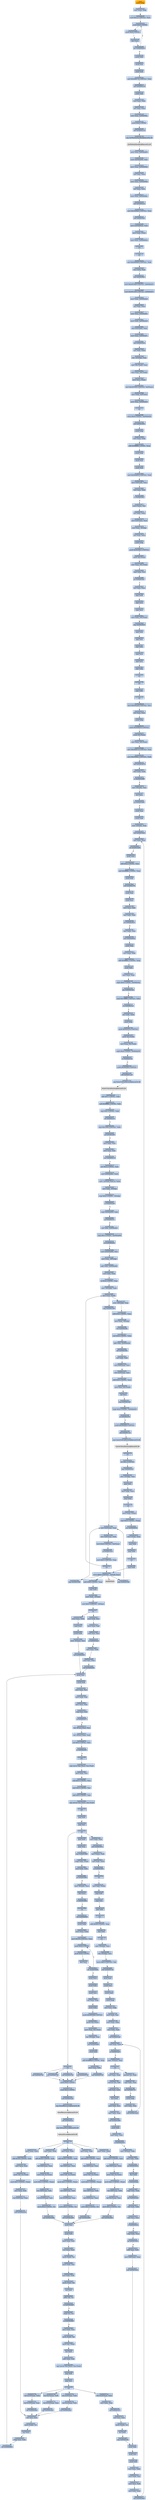 digraph G {
node[shape=rectangle,style=filled,fillcolor=lightsteelblue,color=lightsteelblue]
bgcolor="transparent"
a0x004081fcpushl_ebp[label="start\npushl %ebp",color="lightgrey",fillcolor="orange"];
a0x004081fdmovl_esp_ebp[label="0x004081fd\nmovl %esp, %ebp"];
a0x004081ffmovl_0x12UINT32_ecx[label="0x004081ff\nmovl $0x12<UINT32>, %ecx"];
a0x00408204pushl_0x0UINT8[label="0x00408204\npushl $0x0<UINT8>"];
a0x00408206pushl_0x0UINT8[label="0x00408206\npushl $0x0<UINT8>"];
a0x00408208decl_ecx[label="0x00408208\ndecl %ecx"];
a0x00408209jne_0x00408204[label="0x00408209\njne 0x00408204"];
a0x0040820bpushl_ebx[label="0x0040820b\npushl %ebx"];
a0x0040820cpushl_esi[label="0x0040820c\npushl %esi"];
a0x0040820dpushl_edi[label="0x0040820d\npushl %edi"];
a0x0040820emovl_0x408174UINT32_eax[label="0x0040820e\nmovl $0x408174<UINT32>, %eax"];
a0x00408213call_0x004041e8[label="0x00408213\ncall 0x004041e8"];
a0x004041e8pushl_ebx[label="0x004041e8\npushl %ebx"];
a0x004041e9movl_eax_ebx[label="0x004041e9\nmovl %eax, %ebx"];
a0x004041ebxorl_eax_eax[label="0x004041eb\nxorl %eax, %eax"];
a0x004041edmovl_eax_0x004090ac[label="0x004041ed\nmovl %eax, 0x004090ac"];
a0x004041f2pushl_0x0UINT8[label="0x004041f2\npushl $0x0<UINT8>"];
a0x004041f4call_0x00404124[label="0x004041f4\ncall 0x00404124"];
a0x00404124jmp_GetModuleHandleA_kernel32_dll[label="0x00404124\njmp GetModuleHandleA@kernel32.dll"];
GetModuleHandleA_kernel32_dll[label="GetModuleHandleA@kernel32.dll",color="lightgrey",fillcolor="lightgrey"];
a0x004041f9movl_eax_0x0040a650[label="0x004041f9\nmovl %eax, 0x0040a650"];
a0x004041femovl_0x0040a650_eax[label="0x004041fe\nmovl 0x0040a650, %eax"];
a0x00404203movl_eax_0x004090b4[label="0x00404203\nmovl %eax, 0x004090b4"];
a0x00404208xorl_eax_eax[label="0x00404208\nxorl %eax, %eax"];
a0x0040420amovl_eax_0x004090b8[label="0x0040420a\nmovl %eax, 0x004090b8"];
a0x0040420fxorl_eax_eax[label="0x0040420f\nxorl %eax, %eax"];
a0x00404211movl_eax_0x004090bc[label="0x00404211\nmovl %eax, 0x004090bc"];
a0x00404216call_0x004041dc[label="0x00404216\ncall 0x004041dc"];
a0x004041dcmovl_0x4090b0UINT32_eax[label="0x004041dc\nmovl $0x4090b0<UINT32>, %eax"];
a0x004041e1call_0x00403ef4[label="0x004041e1\ncall 0x00403ef4"];
a0x00403ef4movl_0x00409024_edx[label="0x00403ef4\nmovl 0x00409024, %edx"];
a0x00403efamovl_edx_eax_[label="0x00403efa\nmovl %edx, (%eax)"];
a0x00403efcmovl_eax_0x00409024[label="0x00403efc\nmovl %eax, 0x00409024"];
a0x00403f01ret[label="0x00403f01\nret"];
a0x004041e6ret[label="0x004041e6\nret"];
a0x0040421bmovl_0x4090b0UINT32_edx[label="0x0040421b\nmovl $0x4090b0<UINT32>, %edx"];
a0x00404220movl_ebx_eax[label="0x00404220\nmovl %ebx, %eax"];
a0x00404222call_0x004036cc[label="0x00404222\ncall 0x004036cc"];
a0x004036ccmovl_0x401028UINT32_0x0040a010[label="0x004036cc\nmovl $0x401028<UINT32>, 0x0040a010"];
a0x004036d6movl_0x401038UINT32_0x0040a014[label="0x004036d6\nmovl $0x401038<UINT32>, 0x0040a014"];
a0x004036e0movl_eax_0x0040a628[label="0x004036e0\nmovl %eax, 0x0040a628"];
a0x004036e5xorl_eax_eax[label="0x004036e5\nxorl %eax, %eax"];
a0x004036e7movl_eax_0x0040a62c[label="0x004036e7\nmovl %eax, 0x0040a62c"];
a0x004036ecmovl_edx_0x0040a630[label="0x004036ec\nmovl %edx, 0x0040a630"];
a0x004036f2movl_0x4edx__eax[label="0x004036f2\nmovl 0x4(%edx), %eax"];
a0x004036f5movl_eax_0x0040a01c[label="0x004036f5\nmovl %eax, 0x0040a01c"];
a0x004036facall_0x004035a4[label="0x004036fa\ncall 0x004035a4"];
a0x004035a4xorl_edx_edx[label="0x004035a4\nxorl %edx, %edx"];
a0x004035a6leal__12ebp__eax[label="0x004035a6\nleal -12(%ebp), %eax"];
a0x004035a9movl_fs_edx__ecx[label="0x004035a9\nmovl %fs:(%edx), %ecx"];
a0x004035acmovl_eax_fs_edx_[label="0x004035ac\nmovl %eax, %fs:(%edx)"];
a0x004035afmovl_ecx_eax_[label="0x004035af\nmovl %ecx, (%eax)"];
a0x004035b1movl_0x403504UINT32_0x4eax_[label="0x004035b1\nmovl $0x403504<UINT32>, 0x4(%eax)"];
a0x004035b8movl_ebp_0x8eax_[label="0x004035b8\nmovl %ebp, 0x8(%eax)"];
a0x004035bbmovl_eax_0x0040a624[label="0x004035bb\nmovl %eax, 0x0040a624"];
a0x004035c0ret[label="0x004035c0\nret"];
a0x004036ffmovb_0x0UINT8_0x0040a024[label="0x004036ff\nmovb $0x0<UINT8>, 0x0040a024"];
a0x00403706call_0x0040365c[label="0x00403706\ncall 0x0040365c"];
a0x0040365cpushl_ebp[label="0x0040365c\npushl %ebp"];
a0x0040365dmovl_esp_ebp[label="0x0040365d\nmovl %esp, %ebp"];
a0x0040365faddl_0xfffffff8UINT8_esp[label="0x0040365f\naddl $0xfffffff8<UINT8>, %esp"];
a0x00403662pushl_ebx[label="0x00403662\npushl %ebx"];
a0x00403663pushl_esi[label="0x00403663\npushl %esi"];
a0x00403664pushl_edi[label="0x00403664\npushl %edi"];
a0x00403665movl_0x40a620UINT32_edi[label="0x00403665\nmovl $0x40a620<UINT32>, %edi"];
a0x0040366amovl_0x8edi__eax[label="0x0040366a\nmovl 0x8(%edi), %eax"];
a0x0040366dtestl_eax_eax[label="0x0040366d\ntestl %eax, %eax"];
a0x0040366fje_0x004036c5[label="0x0040366f\nje 0x004036c5"];
a0x00403671movl_eax__esi[label="0x00403671\nmovl (%eax), %esi"];
a0x00403673xorl_ebx_ebx[label="0x00403673\nxorl %ebx, %ebx"];
a0x00403675movl_0x4eax__eax[label="0x00403675\nmovl 0x4(%eax), %eax"];
a0x00403678movl_eax__4ebp_[label="0x00403678\nmovl %eax, -4(%ebp)"];
a0x0040367bxorl_eax_eax[label="0x0040367b\nxorl %eax, %eax"];
a0x0040367dpushl_ebp[label="0x0040367d\npushl %ebp"];
a0x0040367epushl_0x4036b1UINT32[label="0x0040367e\npushl $0x4036b1<UINT32>"];
a0x00403683pushl_fs_eax_[label="0x00403683\npushl %fs:(%eax)"];
a0x00403686movl_esp_fs_eax_[label="0x00403686\nmovl %esp, %fs:(%eax)"];
a0x00403689cmpl_ebx_esi[label="0x00403689\ncmpl %ebx, %esi"];
a0x0040368bjle_0x004036a7[label="0x0040368b\njle 0x004036a7"];
a0x004036a7xorl_eax_eax[label="0x004036a7\nxorl %eax, %eax"];
a0x004036a9popl_edx[label="0x004036a9\npopl %edx"];
a0x004036aapopl_ecx[label="0x004036aa\npopl %ecx"];
a0x004036abpopl_ecx[label="0x004036ab\npopl %ecx"];
a0x004036acmovl_edx_fs_eax_[label="0x004036ac\nmovl %edx, %fs:(%eax)"];
a0x004036afjmp_0x004036c5[label="0x004036af\njmp 0x004036c5"];
a0x004036c5popl_edi[label="0x004036c5\npopl %edi"];
a0x004036c6popl_esi[label="0x004036c6\npopl %esi"];
a0x004036c7popl_ebx[label="0x004036c7\npopl %ebx"];
a0x004036c8popl_ecx[label="0x004036c8\npopl %ecx"];
a0x004036c9popl_ecx[label="0x004036c9\npopl %ecx"];
a0x004036capopl_ebp[label="0x004036ca\npopl %ebp"];
a0x004036cbret[label="0x004036cb\nret"];
a0x0040370bret[label="0x0040370b\nret"];
a0x00404227popl_ebx[label="0x00404227\npopl %ebx"];
a0x00404228ret[label="0x00404228\nret"];
a0x00408218movl_0x40aaa8UINT32_esi[label="0x00408218\nmovl $0x40aaa8<UINT32>, %esi"];
a0x0040821dxorl_eax_eax[label="0x0040821d\nxorl %eax, %eax"];
a0x0040821fpushl_ebp[label="0x0040821f\npushl %ebp"];
a0x00408220pushl_0x408835UINT32[label="0x00408220\npushl $0x408835<UINT32>"];
a0x00408225pushl_fs_eax_[label="0x00408225\npushl %fs:(%eax)"];
a0x00408228movl_esp_fs_eax_[label="0x00408228\nmovl %esp, %fs:(%eax)"];
a0x0040822bmovl_0x40b814UINT32_eax[label="0x0040822b\nmovl $0x40b814<UINT32>, %eax"];
a0x00408230movl_0x40884cUINT32_edx[label="0x00408230\nmovl $0x40884c<UINT32>, %edx"];
a0x00408235call_0x00403970[label="0x00408235\ncall 0x00403970"];
a0x00403970testl_edx_edx[label="0x00403970\ntestl %edx, %edx"];
a0x00403972je_0x00403998[label="0x00403972\nje 0x00403998"];
a0x00403974movl__8edx__ecx[label="0x00403974\nmovl -8(%edx), %ecx"];
a0x00403977incl_ecx[label="0x00403977\nincl %ecx"];
a0x00403978jg_0x00403994[label="0x00403978\njg 0x00403994"];
a0x0040397apushl_eax[label="0x0040397a\npushl %eax"];
a0x0040397bpushl_edx[label="0x0040397b\npushl %edx"];
a0x0040397cmovl__4edx__eax[label="0x0040397c\nmovl -4(%edx), %eax"];
a0x0040397fcall_0x004039e0[label="0x0040397f\ncall 0x004039e0"];
a0x004039e0testl_eax_eax[label="0x004039e0\ntestl %eax, %eax"];
a0x004039e2jle_0x00403a08[label="0x004039e2\njle 0x00403a08"];
a0x004039e4pushl_eax[label="0x004039e4\npushl %eax"];
a0x004039e5addl_0xaUINT8_eax[label="0x004039e5\naddl $0xa<UINT8>, %eax"];
a0x004039e8andl_0xfffffffeUINT8_eax[label="0x004039e8\nandl $0xfffffffe<UINT8>, %eax"];
a0x004039ebpushl_eax[label="0x004039eb\npushl %eax"];
a0x004039eccall_0x004027f4[label="0x004039ec\ncall 0x004027f4"];
a0x004027f4pushl_ebx[label="0x004027f4\npushl %ebx"];
a0x004027f5pushl_ecx[label="0x004027f5\npushl %ecx"];
a0x004027f6movl_eax_ebx[label="0x004027f6\nmovl %eax, %ebx"];
a0x004027f8testl_ebx_ebx[label="0x004027f8\ntestl %ebx, %ebx"];
a0x004027fajle_0x00402816[label="0x004027fa\njle 0x00402816"];
a0x004027fcmovl_ebx_eax[label="0x004027fc\nmovl %ebx, %eax"];
a0x004027fecall_0x0040902c[label="0x004027fe\ncall 0x0040902c"];
a0x004021a0pushl_ebp[label="0x004021a0\npushl %ebp"];
a0x004021a1movl_esp_ebp[label="0x004021a1\nmovl %esp, %ebp"];
a0x004021a3addl_0xffffffecUINT8_esp[label="0x004021a3\naddl $0xffffffec<UINT8>, %esp"];
a0x004021a6pushl_ebx[label="0x004021a6\npushl %ebx"];
a0x004021a7movl_eax_ebx[label="0x004021a7\nmovl %eax, %ebx"];
a0x004021a9cmpb_0x0UINT8_0x0040a5ac[label="0x004021a9\ncmpb $0x0<UINT8>, 0x0040a5ac"];
a0x004021b0jne_0x004021bb[label="0x004021b0\njne 0x004021bb"];
a0x004021bbcmpl_0x7ffffff8UINT32_ebx[label="0x004021bb\ncmpl $0x7ffffff8<UINT32>, %ebx"];
a0x004021c1jle_0x004021cd[label="0x004021c1\njle 0x004021cd"];
a0x004021cdxorl_edx_edx[label="0x004021cd\nxorl %edx, %edx"];
a0x004021cfpushl_ebp[label="0x004021cf\npushl %ebp"];
a0x004021d0pushl_0x40233cUINT32[label="0x004021d0\npushl $0x40233c<UINT32>"];
a0x004021d5pushl_fs_edx_[label="0x004021d5\npushl %fs:(%edx)"];
a0x004021d8movl_esp_fs_edx_[label="0x004021d8\nmovl %esp, %fs:(%edx)"];
a0x004021dbcmpb_0x0UINT8_0x0040a035[label="0x004021db\ncmpb $0x0<UINT8>, 0x0040a035"];
a0x004021e2je_0x004021ee[label="0x004021e2\nje 0x004021ee"];
a0x004021e4pushl_0x40a5b4UINT32[label="0x004021e4\npushl $0x40a5b4<UINT32>"];
a0x004021e9call_0x00401124[label="0x004021e9\ncall 0x00401124"];
a0x00401124jmp_EnterCriticalSection_kernel32_dll[label="0x00401124\njmp EnterCriticalSection@kernel32.dll"];
EnterCriticalSection_kernel32_dll[label="EnterCriticalSection@kernel32.dll",color="lightgrey",fillcolor="lightgrey"];
a0x004021eeaddl_0x7UINT8_ebx[label="0x004021ee\naddl $0x7<UINT8>, %ebx"];
a0x004021f1andl_0xfffffffcUINT8_ebx[label="0x004021f1\nandl $0xfffffffc<UINT8>, %ebx"];
a0x004021f4cmpl_0xcUINT8_ebx[label="0x004021f4\ncmpl $0xc<UINT8>, %ebx"];
a0x004021f7jnl_0x004021fe[label="0x004021f7\njnl 0x004021fe"];
a0x004021fecmpl_0x1000UINT32_ebx[label="0x004021fe\ncmpl $0x1000<UINT32>, %ebx"];
a0x00402204jg_0x004022b6[label="0x00402204\njg 0x004022b6"];
a0x0040220amovl_ebx_eax[label="0x0040220a\nmovl %ebx, %eax"];
a0x0040220ctestl_eax_eax[label="0x0040220c\ntestl %eax, %eax"];
a0x0040220ejns_0x00402213[label="0x0040220e\njns 0x00402213"];
a0x00402213sarl_0x2UINT8_eax[label="0x00402213\nsarl $0x2<UINT8>, %eax"];
a0x00402216movl_0x0040a60c_edx[label="0x00402216\nmovl 0x0040a60c, %edx"];
a0x0040221cmovl__12edxeax4__edx[label="0x0040221c\nmovl -12(%edx,%eax,4), %edx"];
a0x00402220movl_edx__8ebp_[label="0x00402220\nmovl %edx, -8(%ebp)"];
a0x00402223cmpl_0x0UINT8__8ebp_[label="0x00402223\ncmpl $0x0<UINT8>, -8(%ebp)"];
a0x00402227je_0x004022b6[label="0x00402227\nje 0x004022b6"];
a0x004022b6cmpl_0x0040a604_ebx[label="0x004022b6\ncmpl 0x0040a604, %ebx"];
a0x004022bcjg_0x00402311[label="0x004022bc\njg 0x00402311"];
a0x004022besubl_ebx_0x0040a604[label="0x004022be\nsubl %ebx, 0x0040a604"];
a0x004022c4cmpl_0xcUINT8_0x0040a604[label="0x004022c4\ncmpl $0xc<UINT8>, 0x0040a604"];
a0x004022cbjnl_0x004022da[label="0x004022cb\njnl 0x004022da"];
a0x004022damovl_0x0040a608_eax[label="0x004022da\nmovl 0x0040a608, %eax"];
a0x004022dfmovl_eax__20ebp_[label="0x004022df\nmovl %eax, -20(%ebp)"];
a0x004022e2addl_ebx_0x0040a608[label="0x004022e2\naddl %ebx, 0x0040a608"];
a0x004022e8movl_ebx_eax[label="0x004022e8\nmovl %ebx, %eax"];
a0x004022eaorl_0x2UINT8_eax[label="0x004022ea\norl $0x2<UINT8>, %eax"];
a0x004022edmovl__20ebp__edx[label="0x004022ed\nmovl -20(%ebp), %edx"];
a0x004022f0movl_eax_edx_[label="0x004022f0\nmovl %eax, (%edx)"];
a0x0040233cjmp_0x00403390[label="0x0040233c\njmp 0x00403390"];
a0x00403390movl_0x4esp__eax[label="0x00403390\nmovl 0x4(%esp), %eax"];
a0x00403394movl_0x8esp__edx[label="0x00403394\nmovl 0x8(%esp), %edx"];
a0x00403398testl_0x6UINT32_0x4eax_[label="0x00403398\ntestl $0x6<UINT32>, 0x4(%eax)"];
a0x0040339fje_0x004033c0[label="0x0040339f\nje 0x004033c0"];
a0x004033c0movl_0x1UINT32_eax[label="0x004033c0\nmovl $0x1<UINT32>, %eax"];
a0x004033c5ret[label="0x004033c5\nret"];
a0x004022f2movl__20ebp__eax[label="0x004022f2\nmovl -20(%ebp), %eax"];
a0x004022f5addl_0x4UINT8_eax[label="0x004022f5\naddl $0x4<UINT8>, %eax"];
a0x004022f8movl_eax__4ebp_[label="0x004022f8\nmovl %eax, -4(%ebp)"];
a0x004022fbincl_0x0040a59c[label="0x004022fb\nincl 0x0040a59c"];
a0x00402301subl_0x4UINT8_ebx[label="0x00402301\nsubl $0x4<UINT8>, %ebx"];
a0x00402304addl_ebx_0x0040a5a0[label="0x00402304\naddl %ebx, 0x0040a5a0"];
a0x0040230acall_0x0040344c[label="0x0040230a\ncall 0x0040344c"];
a0x0040344cxorl_edx_edx[label="0x0040344c\nxorl %edx, %edx"];
a0x0040344emovl_0x8esp__ecx[label="0x0040344e\nmovl 0x8(%esp), %ecx"];
a0x00403452movl_0x4esp__eax[label="0x00403452\nmovl 0x4(%esp), %eax"];
a0x00403456addl_0x5UINT8_ecx[label="0x00403456\naddl $0x5<UINT8>, %ecx"];
a0x00403459movl_eax_fs_edx_[label="0x00403459\nmovl %eax, %fs:(%edx)"];
a0x0040345ccall_ecx[label="0x0040345c\ncall %ecx"];
a0x00402341jmp_0x00402328[label="0x00402341\njmp 0x00402328"];
a0x00402328cmpb_0x0UINT8_0x0040a035[label="0x00402328\ncmpb $0x0<UINT8>, 0x0040a035"];
a0x0040232fje_0x0040233b[label="0x0040232f\nje 0x0040233b"];
a0x00402331pushl_0x40a5b4UINT32[label="0x00402331\npushl $0x40a5b4<UINT32>"];
a0x00402336call_0x0040112c[label="0x00402336\ncall 0x0040112c"];
a0x0040112cjmp_LeaveCriticalSection_kernel32_dll[label="0x0040112c\njmp LeaveCriticalSection@kernel32.dll"];
LeaveCriticalSection_kernel32_dll[label="LeaveCriticalSection@kernel32.dll",color="lightgrey",fillcolor="lightgrey"];
a0x0040233bret[label="0x0040233b\nret"];
a0x0040345eret_0xcUINT16[label="0x0040345e\nret $0xc<UINT16>"];
a0x0040230fjmp_0x00402343[label="0x0040230f\njmp 0x00402343"];
a0x00402343movl__4ebp__eax[label="0x00402343\nmovl -4(%ebp), %eax"];
a0x00402346popl_ebx[label="0x00402346\npopl %ebx"];
a0x00402347movl_ebp_esp[label="0x00402347\nmovl %ebp, %esp"];
a0x00402349popl_ebp[label="0x00402349\npopl %ebp"];
a0x0040234aret[label="0x0040234a\nret"];
a0x00402804movl_eax_esp_[label="0x00402804\nmovl %eax, (%esp)"];
a0x00402807cmpl_0x0UINT8_esp_[label="0x00402807\ncmpl $0x0<UINT8>, (%esp)"];
a0x0040280bjne_0x0040281b[label="0x0040280b\njne 0x0040281b"];
a0x0040281bmovl_esp__eax[label="0x0040281b\nmovl (%esp), %eax"];
a0x0040281epopl_edx[label="0x0040281e\npopl %edx"];
a0x0040281fpopl_ebx[label="0x0040281f\npopl %ebx"];
a0x00402820ret[label="0x00402820\nret"];
a0x004039f1popl_edx[label="0x004039f1\npopl %edx"];
a0x004039f2movw_0x0UINT16__2edxeax_[label="0x004039f2\nmovw $0x0<UINT16>, -2(%edx,%eax)"];
a0x00408835jmp_0x00403390[label="0x00408835\njmp 0x00403390"];
a0x004039f9addl_0x8UINT8_eax[label="0x004039f9\naddl $0x8<UINT8>, %eax"];
a0x004039fcpopl_edx[label="0x004039fc\npopl %edx"];
a0x004039fdmovl_edx__4eax_[label="0x004039fd\nmovl %edx, -4(%eax)"];
a0x00403a00movl_0x1UINT32__8eax_[label="0x00403a00\nmovl $0x1<UINT32>, -8(%eax)"];
a0x00403a07ret[label="0x00403a07\nret"];
a0x00403984movl_eax_edx[label="0x00403984\nmovl %eax, %edx"];
a0x00403986popl_eax[label="0x00403986\npopl %eax"];
a0x00403987pushl_edx[label="0x00403987\npushl %edx"];
a0x00403988movl__4eax__ecx[label="0x00403988\nmovl -4(%eax), %ecx"];
a0x0040398bcall_0x00402954[label="0x0040398b\ncall 0x00402954"];
a0x00402954pushl_esi[label="0x00402954\npushl %esi"];
a0x00402955pushl_edi[label="0x00402955\npushl %edi"];
a0x00402956movl_eax_esi[label="0x00402956\nmovl %eax, %esi"];
a0x00402958movl_edx_edi[label="0x00402958\nmovl %edx, %edi"];
a0x0040295amovl_ecx_eax[label="0x0040295a\nmovl %ecx, %eax"];
a0x0040295ccmpl_esi_edi[label="0x0040295c\ncmpl %esi, %edi"];
a0x0040295eja_0x00402973[label="0x0040295e\nja 0x00402973"];
a0x00402973leal__4ecxesi__esi[label="0x00402973\nleal -4(%ecx,%esi), %esi"];
a0x00402977leal__4ecxedi__edi[label="0x00402977\nleal -4(%ecx,%edi), %edi"];
a0x0040297bsarl_0x2UINT8_ecx[label="0x0040297b\nsarl $0x2<UINT8>, %ecx"];
a0x0040297ejs_0x00402991[label="0x0040297e\njs 0x00402991"];
a0x00402980std_[label="0x00402980\nstd "];
a0x00402981repz_movsl_ds_esi__es_edi_[label="0x00402981\nrepz movsl %ds:(%esi), %es:(%edi)"];
a0x00402983movl_eax_ecx[label="0x00402983\nmovl %eax, %ecx"];
a0x00402985andl_0x3UINT8_ecx[label="0x00402985\nandl $0x3<UINT8>, %ecx"];
a0x00402988addl_0x3UINT8_esi[label="0x00402988\naddl $0x3<UINT8>, %esi"];
a0x0040298baddl_0x3UINT8_edi[label="0x0040298b\naddl $0x3<UINT8>, %edi"];
a0x0040298erepz_movsb_ds_esi__es_edi_[label="0x0040298e\nrepz movsb %ds:(%esi), %es:(%edi)"];
a0x00402990cld_[label="0x00402990\ncld "];
a0x00402991popl_edi[label="0x00402991\npopl %edi"];
a0x00402992popl_esi[label="0x00402992\npopl %esi"];
a0x00402993ret[label="0x00402993\nret"];
a0x00403990popl_edx[label="0x00403990\npopl %edx"];
a0x00403991popl_eax[label="0x00403991\npopl %eax"];
a0x00403992jmp_0x00403998[label="0x00403992\njmp 0x00403998"];
a0x00403998xchgl_edx_eax_[label="0x00403998\nxchgl %edx, (%eax)"];
a0x0040399atestl_edx_edx[label="0x0040399a\ntestl %edx, %edx"];
a0x0040399cje_0x004039b2[label="0x0040399c\nje 0x004039b2"];
a0x0040399emovl__8edx__ecx[label="0x0040399e\nmovl -8(%edx), %ecx"];
a0x004039a1decl_ecx[label="0x004039a1\ndecl %ecx"];
a0x004039a2jl_0x004039b2[label="0x004039a2\njl 0x004039b2"];
a0x004039b2ret[label="0x004039b2\nret"];
a0x0040823acall_0x004049d4[label="0x0040823a\ncall 0x004049d4"];
a0x004049d4pushl_ebp[label="0x004049d4\npushl %ebp"];
a0x004049d5movl_esp_ebp[label="0x004049d5\nmovl %esp, %ebp"];
a0x004049d7movl_0x35UINT32_ecx[label="0x004049d7\nmovl $0x35<UINT32>, %ecx"];
a0x004049dcpushl_0x0UINT8[label="0x004049dc\npushl $0x0<UINT8>"];
a0x004049depushl_0x0UINT8[label="0x004049de\npushl $0x0<UINT8>"];
a0x004049e0decl_ecx[label="0x004049e0\ndecl %ecx"];
a0x004049e1jne_0x004049dc[label="0x004049e1\njne 0x004049dc"];
a0x004049e3pushl_ecx[label="0x004049e3\npushl %ecx"];
a0x004049e4pushl_ebx[label="0x004049e4\npushl %ebx"];
a0x004049e5pushl_esi[label="0x004049e5\npushl %esi"];
a0x004049e6xorl_eax_eax[label="0x004049e6\nxorl %eax, %eax"];
a0x004049e8pushl_ebp[label="0x004049e8\npushl %ebp"];
a0x004049e9pushl_0x405398UINT32[label="0x004049e9\npushl $0x405398<UINT32>"];
a0x004049eepushl_fs_eax_[label="0x004049ee\npushl %fs:(%eax)"];
a0x004049f1movl_esp_fs_eax_[label="0x004049f1\nmovl %esp, %fs:(%eax)"];
a0x004049f4leal__8ebp__eax[label="0x004049f4\nleal -8(%ebp), %eax"];
a0x004049f7call_0x004046f8[label="0x004049f7\ncall 0x004046f8"];
a0x004046f8pushl_ebx[label="0x004046f8\npushl %ebx"];
a0x004046f9addl_0xffffffe0UINT8_esp[label="0x004046f9\naddl $0xffffffe0<UINT8>, %esp"];
a0x004046fcmovl_eax_ebx[label="0x004046fc\nmovl %eax, %ebx"];
a0x004046fecall_0x00405720[label="0x004046fe\ncall 0x00405720"];
a0x00405720pushl_0x0UINT8[label="0x00405720\npushl $0x0<UINT8>"];
a0x00405722pushl_0x0UINT8[label="0x00405722\npushl $0x0<UINT8>"];
a0x00405724call_0x00404304[label="0x00405724\ncall 0x00404304"];
a0x00404304jmp_SizeofResource_kernel32_dll[label="0x00404304\njmp SizeofResource@kernel32.dll"];
SizeofResource_kernel32_dll[label="SizeofResource@kernel32.dll",color="lightgrey",fillcolor="lightgrey"];
a0x00405729call_0x004042cc[label="0x00405729\ncall 0x004042cc"];
a0x004042ccjmp_GetLastError_kernel32_dll[label="0x004042cc\njmp GetLastError@kernel32.dll"];
GetLastError_kernel32_dll[label="GetLastError@kernel32.dll",color="lightgrey",fillcolor="lightgrey"];
a0x0040572eret[label="0x0040572e\nret"];
a0x00404703movl_eax_edx[label="0x00404703\nmovl %eax, %edx"];
a0x00404705addl_0x5bUINT8_edx[label="0x00404705\naddl $0x5b<UINT8>, %edx"];
a0x00404708movl_esp_eax[label="0x00404708\nmovl %esp, %eax"];
a0x0040470amovb_dl_0x1eax_[label="0x0040470a\nmovb %dl, 0x1(%eax)"];
a0x0040470dmovb_0x1UINT8_eax_[label="0x0040470d\nmovb $0x1<UINT8>, (%eax)"];
a0x00404710movl_esp_edx[label="0x00404710\nmovl %esp, %edx"];
a0x00404712leal_0x4esp__eax[label="0x00404712\nleal 0x4(%esp), %eax"];
a0x00404716call_0x00402dc4[label="0x00404716\ncall 0x00402dc4"];
a0x00402dc4xorl_ecx_ecx[label="0x00402dc4\nxorl %ecx, %ecx"];
a0x00402dc6movb_edx__cl[label="0x00402dc6\nmovb (%edx), %cl"];
a0x00402dc8incl_ecx[label="0x00402dc8\nincl %ecx"];
a0x00402dc9xchgl_eax_edx[label="0x00402dc9\nxchgl %eax, %edx"];
a0x00402dcacall_0x00402954[label="0x00402dca\ncall 0x00402954"];
a0x00402dcfret[label="0x00402dcf\nret"];
a0x0040471bcall_0x00405720[label="0x0040471b\ncall 0x00405720"];
a0x00404720movl_eax_edx[label="0x00404720\nmovl %eax, %edx"];
a0x00404722addl_0x65UINT8_edx[label="0x00404722\naddl $0x65<UINT8>, %edx"];
a0x00404725leal_0x8esp__eax[label="0x00404725\nleal 0x8(%esp), %eax"];
a0x00404729movb_dl_0x1eax_[label="0x00404729\nmovb %dl, 0x1(%eax)"];
a0x0040472cmovb_0x1UINT8_eax_[label="0x0040472c\nmovb $0x1<UINT8>, (%eax)"];
a0x0040472fleal_0x8esp__edx[label="0x0040472f\nleal 0x8(%esp), %edx"];
a0x00404733leal_0x4esp__eax[label="0x00404733\nleal 0x4(%esp), %eax"];
a0x00404737movb_0x2UINT8_cl[label="0x00404737\nmovb $0x2<UINT8>, %cl"];
a0x00404739call_0x00402d94[label="0x00404739\ncall 0x00402d94"];
a0x00402d94pushl_esi[label="0x00402d94\npushl %esi"];
a0x00402d95pushl_edi[label="0x00402d95\npushl %edi"];
a0x00402d96movl_eax_edi[label="0x00402d96\nmovl %eax, %edi"];
a0x00402d98xorl_eax_eax[label="0x00402d98\nxorl %eax, %eax"];
a0x00402d9amovb_edi__al[label="0x00402d9a\nmovb (%edi), %al"];
a0x00402d9cmovl_edx_esi[label="0x00402d9c\nmovl %edx, %esi"];
a0x00402d9exorl_edx_edx[label="0x00402d9e\nxorl %edx, %edx"];
a0x00402da0movb_esi__dl[label="0x00402da0\nmovb (%esi), %dl"];
a0x00402da2incl_esi[label="0x00402da2\nincl %esi"];
a0x00402da3addb_dl_al[label="0x00402da3\naddb %dl, %al"];
a0x00402da5jb_0x00402db9[label="0x00402da5\njb 0x00402db9"];
a0x00402da7cmpb_cl_al[label="0x00402da7\ncmpb %cl, %al"];
a0x00402da9ja_0x00402db9[label="0x00402da9\nja 0x00402db9"];
a0x00402dabmovl_edx_ecx[label="0x00402dab\nmovl %edx, %ecx"];
a0x00402dadmovb_edi__dl[label="0x00402dad\nmovb (%edi), %dl"];
a0x00402dafmovb_al_edi_[label="0x00402daf\nmovb %al, (%edi)"];
a0x00402db1incl_edi[label="0x00402db1\nincl %edi"];
a0x00402db2addl_edx_edi[label="0x00402db2\naddl %edx, %edi"];
a0x00402db4repz_movsb_ds_esi__es_edi_[label="0x00402db4\nrepz movsb %ds:(%esi), %es:(%edi)"];
a0x00402db6popl_edi[label="0x00402db6\npopl %edi"];
a0x00402db7popl_esi[label="0x00402db7\npopl %esi"];
a0x00402db8ret[label="0x00402db8\nret"];
a0x0040473eleal_0x4esp__edx[label="0x0040473e\nleal 0x4(%esp), %edx"];
a0x00404742leal_0xcesp__eax[label="0x00404742\nleal 0xc(%esp), %eax"];
a0x00404746call_0x00402dc4[label="0x00404746\ncall 0x00402dc4"];
a0x0040474bcall_0x00405720[label="0x0040474b\ncall 0x00405720"];
a0x00404750movl_eax_edx[label="0x00404750\nmovl %eax, %edx"];
a0x00404752addl_0x57UINT8_edx[label="0x00404752\naddl $0x57<UINT8>, %edx"];
a0x00404755leal_0x8esp__eax[label="0x00404755\nleal 0x8(%esp), %eax"];
a0x00404759movb_dl_0x1eax_[label="0x00404759\nmovb %dl, 0x1(%eax)"];
a0x0040475cmovb_0x1UINT8_eax_[label="0x0040475c\nmovb $0x1<UINT8>, (%eax)"];
a0x0040475fleal_0x8esp__edx[label="0x0040475f\nleal 0x8(%esp), %edx"];
a0x00404763leal_0xcesp__eax[label="0x00404763\nleal 0xc(%esp), %eax"];
a0x00404767movb_0x3UINT8_cl[label="0x00404767\nmovb $0x3<UINT8>, %cl"];
a0x00404769call_0x00402d94[label="0x00404769\ncall 0x00402d94"];
a0x0040476eleal_0xcesp__edx[label="0x0040476e\nleal 0xc(%esp), %edx"];
a0x00404772leal_0x10esp__eax[label="0x00404772\nleal 0x10(%esp), %eax"];
a0x00404776call_0x00402dc4[label="0x00404776\ncall 0x00402dc4"];
a0x0040477bcall_0x00405720[label="0x0040477b\ncall 0x00405720"];
a0x00404780movl_eax_edx[label="0x00404780\nmovl %eax, %edx"];
a0x00404782addl_0x5bUINT8_edx[label="0x00404782\naddl $0x5b<UINT8>, %edx"];
a0x00404785leal_0x8esp__eax[label="0x00404785\nleal 0x8(%esp), %eax"];
a0x00404789movb_dl_0x1eax_[label="0x00404789\nmovb %dl, 0x1(%eax)"];
a0x0040478cmovb_0x1UINT8_eax_[label="0x0040478c\nmovb $0x1<UINT8>, (%eax)"];
a0x0040478fleal_0x8esp__edx[label="0x0040478f\nleal 0x8(%esp), %edx"];
a0x00404793leal_0x10esp__eax[label="0x00404793\nleal 0x10(%esp), %eax"];
a0x00404797movb_0x4UINT8_cl[label="0x00404797\nmovb $0x4<UINT8>, %cl"];
a0x00404799call_0x00402d94[label="0x00404799\ncall 0x00402d94"];
a0x0040479eleal_0x10esp__edx[label="0x0040479e\nleal 0x10(%esp), %edx"];
a0x004047a2leal_0x18esp__eax[label="0x004047a2\nleal 0x18(%esp), %eax"];
a0x004047a6call_0x00402dc4[label="0x004047a6\ncall 0x00402dc4"];
a0x004047abcall_0x00405720[label="0x004047ab\ncall 0x00405720"];
a0x004047b0movl_eax_edx[label="0x004047b0\nmovl %eax, %edx"];
a0x004047b2addl_0x40UINT8_edx[label="0x004047b2\naddl $0x40<UINT8>, %edx"];
a0x004047b5leal_0x8esp__eax[label="0x004047b5\nleal 0x8(%esp), %eax"];
a0x004047b9movb_dl_0x1eax_[label="0x004047b9\nmovb %dl, 0x1(%eax)"];
a0x004047bcmovb_0x1UINT8_eax_[label="0x004047bc\nmovb $0x1<UINT8>, (%eax)"];
a0x004047bfleal_0x8esp__edx[label="0x004047bf\nleal 0x8(%esp), %edx"];
a0x004047c3leal_0x18esp__eax[label="0x004047c3\nleal 0x18(%esp), %eax"];
a0x004047c7movb_0x5UINT8_cl[label="0x004047c7\nmovb $0x5<UINT8>, %cl"];
a0x004047c9call_0x00402d94[label="0x004047c9\ncall 0x00402d94"];
a0x004047celeal_0x18esp__edx[label="0x004047ce\nleal 0x18(%esp), %edx"];
a0x004047d2movl_ebx_eax[label="0x004047d2\nmovl %ebx, %eax"];
a0x004047d4call_0x00403a7c[label="0x004047d4\ncall 0x00403a7c"];
a0x00403a7cxorl_ecx_ecx[label="0x00403a7c\nxorl %ecx, %ecx"];
a0x00403a7emovb_edx__cl[label="0x00403a7e\nmovb (%edx), %cl"];
a0x00403a80incl_edx[label="0x00403a80\nincl %edx"];
a0x00403a81jmp_0x00403a0c[label="0x00403a81\njmp 0x00403a0c"];
a0x00403a0cpushl_ebx[label="0x00403a0c\npushl %ebx"];
a0x00403a0dpushl_esi[label="0x00403a0d\npushl %esi"];
a0x00403a0epushl_edi[label="0x00403a0e\npushl %edi"];
a0x00403a0fmovl_eax_ebx[label="0x00403a0f\nmovl %eax, %ebx"];
a0x00403a11movl_edx_esi[label="0x00403a11\nmovl %edx, %esi"];
a0x00403a13movl_ecx_edi[label="0x00403a13\nmovl %ecx, %edi"];
a0x00403a15movl_edi_eax[label="0x00403a15\nmovl %edi, %eax"];
a0x00403a17call_0x004039e0[label="0x00403a17\ncall 0x004039e0"];
a0x00405398jmp_0x00403390[label="0x00405398\njmp 0x00403390"];
a0x00403a1cmovl_edi_ecx[label="0x00403a1c\nmovl %edi, %ecx"];
a0x00403a1emovl_eax_edi[label="0x00403a1e\nmovl %eax, %edi"];
a0x00403a20testl_esi_esi[label="0x00403a20\ntestl %esi, %esi"];
a0x00403a22je_0x00403a2d[label="0x00403a22\nje 0x00403a2d"];
a0x00403a24movl_eax_edx[label="0x00403a24\nmovl %eax, %edx"];
a0x00403a26movl_esi_eax[label="0x00403a26\nmovl %esi, %eax"];
a0x00403a28call_0x00402954[label="0x00403a28\ncall 0x00402954"];
a0x00403a2dmovl_ebx_eax[label="0x00403a2d\nmovl %ebx, %eax"];
a0x00403a2fcall_0x0040391c[label="0x00403a2f\ncall 0x0040391c"];
a0x0040391cmovl_eax__edx[label="0x0040391c\nmovl (%eax), %edx"];
a0x0040391etestl_edx_edx[label="0x0040391e\ntestl %edx, %edx"];
a0x00403920je_0x0040393e[label="0x00403920\nje 0x0040393e"];
a0x0040393eret[label="0x0040393e\nret"];
a0x00403a34movl_edi_ebx_[label="0x00403a34\nmovl %edi, (%ebx)"];
a0x00403a36popl_edi[label="0x00403a36\npopl %edi"];
a0x00403a37popl_esi[label="0x00403a37\npopl %esi"];
a0x00403a38popl_ebx[label="0x00403a38\npopl %ebx"];
a0x00403a39ret[label="0x00403a39\nret"];
a0x004047d9addl_0x20UINT8_esp[label="0x004047d9\naddl $0x20<UINT8>, %esp"];
a0x004047dcpopl_ebx[label="0x004047dc\npopl %ebx"];
a0x004047ddret[label="0x004047dd\nret"];
a0x004049fcmovl__8ebp__eax[label="0x004049fc\nmovl -8(%ebp), %eax"];
a0x004049ffleal__4ebp__ecx[label="0x004049ff\nleal -4(%ebp), %ecx"];
a0x00404a02movw_0x3UINT16_dx[label="0x00404a02\nmovw $0x3<UINT16>, %dx"];
a0x00404a06call_0x00405730[label="0x00404a06\ncall 0x00405730"];
a0x00405730pushl_ebx[label="0x00405730\npushl %ebx"];
a0x00405731pushl_esi[label="0x00405731\npushl %esi"];
a0x00405732pushl_edi[label="0x00405732\npushl %edi"];
a0x00405733pushl_ebp[label="0x00405733\npushl %ebp"];
a0x00405734movl_ecx_ebp[label="0x00405734\nmovl %ecx, %ebp"];
a0x00405736movl_edx_esi[label="0x00405736\nmovl %edx, %esi"];
a0x00405738movl_eax_ebx[label="0x00405738\nmovl %eax, %ebx"];
a0x0040573amovl_ebx_eax[label="0x0040573a\nmovl %ebx, %eax"];
a0x0040573ccall_0x00403aa0[label="0x0040573c\ncall 0x00403aa0"];
a0x00403aa0testl_eax_eax[label="0x00403aa0\ntestl %eax, %eax"];
a0x00403aa2je_0x00403aa7[label="0x00403aa2\nje 0x00403aa7"];
a0x00403aa4movl__4eax__eax[label="0x00403aa4\nmovl -4(%eax), %eax"];
a0x00403aa7ret[label="0x00403aa7\nret"];
a0x00405741movzwl_si_edx[label="0x00405741\nmovzwl %si, %edx"];
a0x00405744cmpl_edx_eax[label="0x00405744\ncmpl %edx, %eax"];
a0x00405746jnl_0x00405751[label="0x00405746\njnl 0x00405751"];
a0x00405751pushl_ebp[label="0x00405751\npushl %ebp"];
a0x00405752movl_ebx_eax[label="0x00405752\nmovl %ebx, %eax"];
a0x00405754call_0x00403aa0[label="0x00405754\ncall 0x00403aa0"];
a0x00405759movl_eax_edx[label="0x00405759\nmovl %eax, %edx"];
a0x0040575bmovzwl_si_edi[label="0x0040575b\nmovzwl %si, %edi"];
a0x0040575esubl_edi_edx[label="0x0040575e\nsubl %edi, %edx"];
a0x00405760incl_edx[label="0x00405760\nincl %edx"];
a0x00405761movl_edi_ecx[label="0x00405761\nmovl %edi, %ecx"];
a0x00405763movl_ebx_eax[label="0x00405763\nmovl %ebx, %eax"];
a0x00405765call_0x00403d00[label="0x00405765\ncall 0x00403d00"];
a0x00403d00pushl_ebx[label="0x00403d00\npushl %ebx"];
a0x00403d01testl_eax_eax[label="0x00403d01\ntestl %eax, %eax"];
a0x00403d03je_0x00403d32[label="0x00403d03\nje 0x00403d32"];
a0x00403d05movl__4eax__ebx[label="0x00403d05\nmovl -4(%eax), %ebx"];
a0x00403d08testl_ebx_ebx[label="0x00403d08\ntestl %ebx, %ebx"];
a0x00403d0aje_0x00403d32[label="0x00403d0a\nje 0x00403d32"];
a0x00403d0cdecl_edx[label="0x00403d0c\ndecl %edx"];
a0x00403d0djl_0x00403d2a[label="0x00403d0d\njl 0x00403d2a"];
a0x00403d0fcmpl_ebx_edx[label="0x00403d0f\ncmpl %ebx, %edx"];
a0x00403d11jnl_0x00403d32[label="0x00403d11\njnl 0x00403d32"];
a0x00403d13subl_edx_ebx[label="0x00403d13\nsubl %edx, %ebx"];
a0x00403d15testl_ecx_ecx[label="0x00403d15\ntestl %ecx, %ecx"];
a0x00403d17jl_0x00403d32[label="0x00403d17\njl 0x00403d32"];
a0x00403d19cmpl_ebx_ecx[label="0x00403d19\ncmpl %ebx, %ecx"];
a0x00403d1bjg_0x00403d2e[label="0x00403d1b\njg 0x00403d2e"];
a0x00403d1daddl_eax_edx[label="0x00403d1d\naddl %eax, %edx"];
a0x00403d1fmovl_0x8esp__eax[label="0x00403d1f\nmovl 0x8(%esp), %eax"];
a0x00403d23call_0x00403a0c[label="0x00403d23\ncall 0x00403a0c"];
a0x00000000[label="0x00000000",color="lightgrey",fillcolor="lightgrey"];
a0x004081fcpushl_ebp -> a0x004081fdmovl_esp_ebp [color="#000000"];
a0x004081fdmovl_esp_ebp -> a0x004081ffmovl_0x12UINT32_ecx [color="#000000"];
a0x004081ffmovl_0x12UINT32_ecx -> a0x00408204pushl_0x0UINT8 [color="#000000"];
a0x00408204pushl_0x0UINT8 -> a0x00408206pushl_0x0UINT8 [color="#000000"];
a0x00408206pushl_0x0UINT8 -> a0x00408208decl_ecx [color="#000000"];
a0x00408208decl_ecx -> a0x00408209jne_0x00408204 [color="#000000"];
a0x00408209jne_0x00408204 -> a0x00408204pushl_0x0UINT8 [color="#000000",label="T"];
a0x00408209jne_0x00408204 -> a0x0040820bpushl_ebx [color="#000000",label="F"];
a0x0040820bpushl_ebx -> a0x0040820cpushl_esi [color="#000000"];
a0x0040820cpushl_esi -> a0x0040820dpushl_edi [color="#000000"];
a0x0040820dpushl_edi -> a0x0040820emovl_0x408174UINT32_eax [color="#000000"];
a0x0040820emovl_0x408174UINT32_eax -> a0x00408213call_0x004041e8 [color="#000000"];
a0x00408213call_0x004041e8 -> a0x004041e8pushl_ebx [color="#000000"];
a0x004041e8pushl_ebx -> a0x004041e9movl_eax_ebx [color="#000000"];
a0x004041e9movl_eax_ebx -> a0x004041ebxorl_eax_eax [color="#000000"];
a0x004041ebxorl_eax_eax -> a0x004041edmovl_eax_0x004090ac [color="#000000"];
a0x004041edmovl_eax_0x004090ac -> a0x004041f2pushl_0x0UINT8 [color="#000000"];
a0x004041f2pushl_0x0UINT8 -> a0x004041f4call_0x00404124 [color="#000000"];
a0x004041f4call_0x00404124 -> a0x00404124jmp_GetModuleHandleA_kernel32_dll [color="#000000"];
a0x00404124jmp_GetModuleHandleA_kernel32_dll -> GetModuleHandleA_kernel32_dll [color="#000000"];
GetModuleHandleA_kernel32_dll -> a0x004041f9movl_eax_0x0040a650 [color="#000000"];
a0x004041f9movl_eax_0x0040a650 -> a0x004041femovl_0x0040a650_eax [color="#000000"];
a0x004041femovl_0x0040a650_eax -> a0x00404203movl_eax_0x004090b4 [color="#000000"];
a0x00404203movl_eax_0x004090b4 -> a0x00404208xorl_eax_eax [color="#000000"];
a0x00404208xorl_eax_eax -> a0x0040420amovl_eax_0x004090b8 [color="#000000"];
a0x0040420amovl_eax_0x004090b8 -> a0x0040420fxorl_eax_eax [color="#000000"];
a0x0040420fxorl_eax_eax -> a0x00404211movl_eax_0x004090bc [color="#000000"];
a0x00404211movl_eax_0x004090bc -> a0x00404216call_0x004041dc [color="#000000"];
a0x00404216call_0x004041dc -> a0x004041dcmovl_0x4090b0UINT32_eax [color="#000000"];
a0x004041dcmovl_0x4090b0UINT32_eax -> a0x004041e1call_0x00403ef4 [color="#000000"];
a0x004041e1call_0x00403ef4 -> a0x00403ef4movl_0x00409024_edx [color="#000000"];
a0x00403ef4movl_0x00409024_edx -> a0x00403efamovl_edx_eax_ [color="#000000"];
a0x00403efamovl_edx_eax_ -> a0x00403efcmovl_eax_0x00409024 [color="#000000"];
a0x00403efcmovl_eax_0x00409024 -> a0x00403f01ret [color="#000000"];
a0x00403f01ret -> a0x004041e6ret [color="#000000"];
a0x004041e6ret -> a0x0040421bmovl_0x4090b0UINT32_edx [color="#000000"];
a0x0040421bmovl_0x4090b0UINT32_edx -> a0x00404220movl_ebx_eax [color="#000000"];
a0x00404220movl_ebx_eax -> a0x00404222call_0x004036cc [color="#000000"];
a0x00404222call_0x004036cc -> a0x004036ccmovl_0x401028UINT32_0x0040a010 [color="#000000"];
a0x004036ccmovl_0x401028UINT32_0x0040a010 -> a0x004036d6movl_0x401038UINT32_0x0040a014 [color="#000000"];
a0x004036d6movl_0x401038UINT32_0x0040a014 -> a0x004036e0movl_eax_0x0040a628 [color="#000000"];
a0x004036e0movl_eax_0x0040a628 -> a0x004036e5xorl_eax_eax [color="#000000"];
a0x004036e5xorl_eax_eax -> a0x004036e7movl_eax_0x0040a62c [color="#000000"];
a0x004036e7movl_eax_0x0040a62c -> a0x004036ecmovl_edx_0x0040a630 [color="#000000"];
a0x004036ecmovl_edx_0x0040a630 -> a0x004036f2movl_0x4edx__eax [color="#000000"];
a0x004036f2movl_0x4edx__eax -> a0x004036f5movl_eax_0x0040a01c [color="#000000"];
a0x004036f5movl_eax_0x0040a01c -> a0x004036facall_0x004035a4 [color="#000000"];
a0x004036facall_0x004035a4 -> a0x004035a4xorl_edx_edx [color="#000000"];
a0x004035a4xorl_edx_edx -> a0x004035a6leal__12ebp__eax [color="#000000"];
a0x004035a6leal__12ebp__eax -> a0x004035a9movl_fs_edx__ecx [color="#000000"];
a0x004035a9movl_fs_edx__ecx -> a0x004035acmovl_eax_fs_edx_ [color="#000000"];
a0x004035acmovl_eax_fs_edx_ -> a0x004035afmovl_ecx_eax_ [color="#000000"];
a0x004035afmovl_ecx_eax_ -> a0x004035b1movl_0x403504UINT32_0x4eax_ [color="#000000"];
a0x004035b1movl_0x403504UINT32_0x4eax_ -> a0x004035b8movl_ebp_0x8eax_ [color="#000000"];
a0x004035b8movl_ebp_0x8eax_ -> a0x004035bbmovl_eax_0x0040a624 [color="#000000"];
a0x004035bbmovl_eax_0x0040a624 -> a0x004035c0ret [color="#000000"];
a0x004035c0ret -> a0x004036ffmovb_0x0UINT8_0x0040a024 [color="#000000"];
a0x004036ffmovb_0x0UINT8_0x0040a024 -> a0x00403706call_0x0040365c [color="#000000"];
a0x00403706call_0x0040365c -> a0x0040365cpushl_ebp [color="#000000"];
a0x0040365cpushl_ebp -> a0x0040365dmovl_esp_ebp [color="#000000"];
a0x0040365dmovl_esp_ebp -> a0x0040365faddl_0xfffffff8UINT8_esp [color="#000000"];
a0x0040365faddl_0xfffffff8UINT8_esp -> a0x00403662pushl_ebx [color="#000000"];
a0x00403662pushl_ebx -> a0x00403663pushl_esi [color="#000000"];
a0x00403663pushl_esi -> a0x00403664pushl_edi [color="#000000"];
a0x00403664pushl_edi -> a0x00403665movl_0x40a620UINT32_edi [color="#000000"];
a0x00403665movl_0x40a620UINT32_edi -> a0x0040366amovl_0x8edi__eax [color="#000000"];
a0x0040366amovl_0x8edi__eax -> a0x0040366dtestl_eax_eax [color="#000000"];
a0x0040366dtestl_eax_eax -> a0x0040366fje_0x004036c5 [color="#000000"];
a0x0040366fje_0x004036c5 -> a0x00403671movl_eax__esi [color="#000000",label="F"];
a0x00403671movl_eax__esi -> a0x00403673xorl_ebx_ebx [color="#000000"];
a0x00403673xorl_ebx_ebx -> a0x00403675movl_0x4eax__eax [color="#000000"];
a0x00403675movl_0x4eax__eax -> a0x00403678movl_eax__4ebp_ [color="#000000"];
a0x00403678movl_eax__4ebp_ -> a0x0040367bxorl_eax_eax [color="#000000"];
a0x0040367bxorl_eax_eax -> a0x0040367dpushl_ebp [color="#000000"];
a0x0040367dpushl_ebp -> a0x0040367epushl_0x4036b1UINT32 [color="#000000"];
a0x0040367epushl_0x4036b1UINT32 -> a0x00403683pushl_fs_eax_ [color="#000000"];
a0x00403683pushl_fs_eax_ -> a0x00403686movl_esp_fs_eax_ [color="#000000"];
a0x00403686movl_esp_fs_eax_ -> a0x00403689cmpl_ebx_esi [color="#000000"];
a0x00403689cmpl_ebx_esi -> a0x0040368bjle_0x004036a7 [color="#000000"];
a0x0040368bjle_0x004036a7 -> a0x004036a7xorl_eax_eax [color="#000000",label="T"];
a0x004036a7xorl_eax_eax -> a0x004036a9popl_edx [color="#000000"];
a0x004036a9popl_edx -> a0x004036aapopl_ecx [color="#000000"];
a0x004036aapopl_ecx -> a0x004036abpopl_ecx [color="#000000"];
a0x004036abpopl_ecx -> a0x004036acmovl_edx_fs_eax_ [color="#000000"];
a0x004036acmovl_edx_fs_eax_ -> a0x004036afjmp_0x004036c5 [color="#000000"];
a0x004036afjmp_0x004036c5 -> a0x004036c5popl_edi [color="#000000"];
a0x004036c5popl_edi -> a0x004036c6popl_esi [color="#000000"];
a0x004036c6popl_esi -> a0x004036c7popl_ebx [color="#000000"];
a0x004036c7popl_ebx -> a0x004036c8popl_ecx [color="#000000"];
a0x004036c8popl_ecx -> a0x004036c9popl_ecx [color="#000000"];
a0x004036c9popl_ecx -> a0x004036capopl_ebp [color="#000000"];
a0x004036capopl_ebp -> a0x004036cbret [color="#000000"];
a0x004036cbret -> a0x0040370bret [color="#000000"];
a0x0040370bret -> a0x00404227popl_ebx [color="#000000"];
a0x00404227popl_ebx -> a0x00404228ret [color="#000000"];
a0x00404228ret -> a0x00408218movl_0x40aaa8UINT32_esi [color="#000000"];
a0x00408218movl_0x40aaa8UINT32_esi -> a0x0040821dxorl_eax_eax [color="#000000"];
a0x0040821dxorl_eax_eax -> a0x0040821fpushl_ebp [color="#000000"];
a0x0040821fpushl_ebp -> a0x00408220pushl_0x408835UINT32 [color="#000000"];
a0x00408220pushl_0x408835UINT32 -> a0x00408225pushl_fs_eax_ [color="#000000"];
a0x00408225pushl_fs_eax_ -> a0x00408228movl_esp_fs_eax_ [color="#000000"];
a0x00408228movl_esp_fs_eax_ -> a0x0040822bmovl_0x40b814UINT32_eax [color="#000000"];
a0x0040822bmovl_0x40b814UINT32_eax -> a0x00408230movl_0x40884cUINT32_edx [color="#000000"];
a0x00408230movl_0x40884cUINT32_edx -> a0x00408235call_0x00403970 [color="#000000"];
a0x00408235call_0x00403970 -> a0x00403970testl_edx_edx [color="#000000"];
a0x00403970testl_edx_edx -> a0x00403972je_0x00403998 [color="#000000"];
a0x00403972je_0x00403998 -> a0x00403974movl__8edx__ecx [color="#000000",label="F"];
a0x00403974movl__8edx__ecx -> a0x00403977incl_ecx [color="#000000"];
a0x00403977incl_ecx -> a0x00403978jg_0x00403994 [color="#000000"];
a0x00403978jg_0x00403994 -> a0x0040397apushl_eax [color="#000000",label="F"];
a0x0040397apushl_eax -> a0x0040397bpushl_edx [color="#000000"];
a0x0040397bpushl_edx -> a0x0040397cmovl__4edx__eax [color="#000000"];
a0x0040397cmovl__4edx__eax -> a0x0040397fcall_0x004039e0 [color="#000000"];
a0x0040397fcall_0x004039e0 -> a0x004039e0testl_eax_eax [color="#000000"];
a0x004039e0testl_eax_eax -> a0x004039e2jle_0x00403a08 [color="#000000"];
a0x004039e2jle_0x00403a08 -> a0x004039e4pushl_eax [color="#000000",label="F"];
a0x004039e4pushl_eax -> a0x004039e5addl_0xaUINT8_eax [color="#000000"];
a0x004039e5addl_0xaUINT8_eax -> a0x004039e8andl_0xfffffffeUINT8_eax [color="#000000"];
a0x004039e8andl_0xfffffffeUINT8_eax -> a0x004039ebpushl_eax [color="#000000"];
a0x004039ebpushl_eax -> a0x004039eccall_0x004027f4 [color="#000000"];
a0x004039eccall_0x004027f4 -> a0x004027f4pushl_ebx [color="#000000"];
a0x004027f4pushl_ebx -> a0x004027f5pushl_ecx [color="#000000"];
a0x004027f5pushl_ecx -> a0x004027f6movl_eax_ebx [color="#000000"];
a0x004027f6movl_eax_ebx -> a0x004027f8testl_ebx_ebx [color="#000000"];
a0x004027f8testl_ebx_ebx -> a0x004027fajle_0x00402816 [color="#000000"];
a0x004027fajle_0x00402816 -> a0x004027fcmovl_ebx_eax [color="#000000",label="F"];
a0x004027fcmovl_ebx_eax -> a0x004027fecall_0x0040902c [color="#000000"];
a0x004027fecall_0x0040902c -> a0x004021a0pushl_ebp [color="#000000"];
a0x004021a0pushl_ebp -> a0x004021a1movl_esp_ebp [color="#000000"];
a0x004021a1movl_esp_ebp -> a0x004021a3addl_0xffffffecUINT8_esp [color="#000000"];
a0x004021a3addl_0xffffffecUINT8_esp -> a0x004021a6pushl_ebx [color="#000000"];
a0x004021a6pushl_ebx -> a0x004021a7movl_eax_ebx [color="#000000"];
a0x004021a7movl_eax_ebx -> a0x004021a9cmpb_0x0UINT8_0x0040a5ac [color="#000000"];
a0x004021a9cmpb_0x0UINT8_0x0040a5ac -> a0x004021b0jne_0x004021bb [color="#000000"];
a0x004021b0jne_0x004021bb -> a0x004021bbcmpl_0x7ffffff8UINT32_ebx [color="#000000",label="T"];
a0x004021bbcmpl_0x7ffffff8UINT32_ebx -> a0x004021c1jle_0x004021cd [color="#000000"];
a0x004021c1jle_0x004021cd -> a0x004021cdxorl_edx_edx [color="#000000",label="T"];
a0x004021cdxorl_edx_edx -> a0x004021cfpushl_ebp [color="#000000"];
a0x004021cfpushl_ebp -> a0x004021d0pushl_0x40233cUINT32 [color="#000000"];
a0x004021d0pushl_0x40233cUINT32 -> a0x004021d5pushl_fs_edx_ [color="#000000"];
a0x004021d5pushl_fs_edx_ -> a0x004021d8movl_esp_fs_edx_ [color="#000000"];
a0x004021d8movl_esp_fs_edx_ -> a0x004021dbcmpb_0x0UINT8_0x0040a035 [color="#000000"];
a0x004021dbcmpb_0x0UINT8_0x0040a035 -> a0x004021e2je_0x004021ee [color="#000000"];
a0x004021e2je_0x004021ee -> a0x004021e4pushl_0x40a5b4UINT32 [color="#000000",label="F"];
a0x004021e4pushl_0x40a5b4UINT32 -> a0x004021e9call_0x00401124 [color="#000000"];
a0x004021e9call_0x00401124 -> a0x00401124jmp_EnterCriticalSection_kernel32_dll [color="#000000"];
a0x00401124jmp_EnterCriticalSection_kernel32_dll -> EnterCriticalSection_kernel32_dll [color="#000000"];
EnterCriticalSection_kernel32_dll -> a0x004021eeaddl_0x7UINT8_ebx [color="#000000"];
a0x004021eeaddl_0x7UINT8_ebx -> a0x004021f1andl_0xfffffffcUINT8_ebx [color="#000000"];
a0x004021f1andl_0xfffffffcUINT8_ebx -> a0x004021f4cmpl_0xcUINT8_ebx [color="#000000"];
a0x004021f4cmpl_0xcUINT8_ebx -> a0x004021f7jnl_0x004021fe [color="#000000"];
a0x004021f7jnl_0x004021fe -> a0x004021fecmpl_0x1000UINT32_ebx [color="#000000",label="T"];
a0x004021fecmpl_0x1000UINT32_ebx -> a0x00402204jg_0x004022b6 [color="#000000"];
a0x00402204jg_0x004022b6 -> a0x0040220amovl_ebx_eax [color="#000000",label="F"];
a0x0040220amovl_ebx_eax -> a0x0040220ctestl_eax_eax [color="#000000"];
a0x0040220ctestl_eax_eax -> a0x0040220ejns_0x00402213 [color="#000000"];
a0x0040220ejns_0x00402213 -> a0x00402213sarl_0x2UINT8_eax [color="#000000",label="T"];
a0x00402213sarl_0x2UINT8_eax -> a0x00402216movl_0x0040a60c_edx [color="#000000"];
a0x00402216movl_0x0040a60c_edx -> a0x0040221cmovl__12edxeax4__edx [color="#000000"];
a0x0040221cmovl__12edxeax4__edx -> a0x00402220movl_edx__8ebp_ [color="#000000"];
a0x00402220movl_edx__8ebp_ -> a0x00402223cmpl_0x0UINT8__8ebp_ [color="#000000"];
a0x00402223cmpl_0x0UINT8__8ebp_ -> a0x00402227je_0x004022b6 [color="#000000"];
a0x00402227je_0x004022b6 -> a0x004022b6cmpl_0x0040a604_ebx [color="#000000",label="T"];
a0x004022b6cmpl_0x0040a604_ebx -> a0x004022bcjg_0x00402311 [color="#000000"];
a0x004022bcjg_0x00402311 -> a0x004022besubl_ebx_0x0040a604 [color="#000000",label="F"];
a0x004022besubl_ebx_0x0040a604 -> a0x004022c4cmpl_0xcUINT8_0x0040a604 [color="#000000"];
a0x004022c4cmpl_0xcUINT8_0x0040a604 -> a0x004022cbjnl_0x004022da [color="#000000"];
a0x004022cbjnl_0x004022da -> a0x004022damovl_0x0040a608_eax [color="#000000",label="T"];
a0x004022damovl_0x0040a608_eax -> a0x004022dfmovl_eax__20ebp_ [color="#000000"];
a0x004022dfmovl_eax__20ebp_ -> a0x004022e2addl_ebx_0x0040a608 [color="#000000"];
a0x004022e2addl_ebx_0x0040a608 -> a0x004022e8movl_ebx_eax [color="#000000"];
a0x004022e8movl_ebx_eax -> a0x004022eaorl_0x2UINT8_eax [color="#000000"];
a0x004022eaorl_0x2UINT8_eax -> a0x004022edmovl__20ebp__edx [color="#000000"];
a0x004022edmovl__20ebp__edx -> a0x004022f0movl_eax_edx_ [color="#000000"];
a0x004022f0movl_eax_edx_ -> a0x0040233cjmp_0x00403390 [color="#000000"];
a0x0040233cjmp_0x00403390 -> a0x00403390movl_0x4esp__eax [color="#000000"];
a0x00403390movl_0x4esp__eax -> a0x00403394movl_0x8esp__edx [color="#000000"];
a0x00403394movl_0x8esp__edx -> a0x00403398testl_0x6UINT32_0x4eax_ [color="#000000"];
a0x00403398testl_0x6UINT32_0x4eax_ -> a0x0040339fje_0x004033c0 [color="#000000"];
a0x0040339fje_0x004033c0 -> a0x004033c0movl_0x1UINT32_eax [color="#000000",label="T"];
a0x004033c0movl_0x1UINT32_eax -> a0x004033c5ret [color="#000000"];
a0x004033c5ret -> a0x004022f0movl_eax_edx_ [color="#000000"];
a0x004022f0movl_eax_edx_ -> a0x004022f2movl__20ebp__eax [color="#000000"];
a0x004022f2movl__20ebp__eax -> a0x004022f5addl_0x4UINT8_eax [color="#000000"];
a0x004022f5addl_0x4UINT8_eax -> a0x004022f8movl_eax__4ebp_ [color="#000000"];
a0x004022f8movl_eax__4ebp_ -> a0x004022fbincl_0x0040a59c [color="#000000"];
a0x004022fbincl_0x0040a59c -> a0x00402301subl_0x4UINT8_ebx [color="#000000"];
a0x00402301subl_0x4UINT8_ebx -> a0x00402304addl_ebx_0x0040a5a0 [color="#000000"];
a0x00402304addl_ebx_0x0040a5a0 -> a0x0040230acall_0x0040344c [color="#000000"];
a0x0040230acall_0x0040344c -> a0x0040344cxorl_edx_edx [color="#000000"];
a0x0040344cxorl_edx_edx -> a0x0040344emovl_0x8esp__ecx [color="#000000"];
a0x0040344emovl_0x8esp__ecx -> a0x00403452movl_0x4esp__eax [color="#000000"];
a0x00403452movl_0x4esp__eax -> a0x00403456addl_0x5UINT8_ecx [color="#000000"];
a0x00403456addl_0x5UINT8_ecx -> a0x00403459movl_eax_fs_edx_ [color="#000000"];
a0x00403459movl_eax_fs_edx_ -> a0x0040345ccall_ecx [color="#000000"];
a0x0040345ccall_ecx -> a0x00402341jmp_0x00402328 [color="#000000"];
a0x00402341jmp_0x00402328 -> a0x00402328cmpb_0x0UINT8_0x0040a035 [color="#000000"];
a0x00402328cmpb_0x0UINT8_0x0040a035 -> a0x0040232fje_0x0040233b [color="#000000"];
a0x0040232fje_0x0040233b -> a0x00402331pushl_0x40a5b4UINT32 [color="#000000",label="F"];
a0x00402331pushl_0x40a5b4UINT32 -> a0x00402336call_0x0040112c [color="#000000"];
a0x00402336call_0x0040112c -> a0x0040112cjmp_LeaveCriticalSection_kernel32_dll [color="#000000"];
a0x0040112cjmp_LeaveCriticalSection_kernel32_dll -> LeaveCriticalSection_kernel32_dll [color="#000000"];
LeaveCriticalSection_kernel32_dll -> a0x0040233bret [color="#000000"];
a0x0040233bret -> a0x0040345eret_0xcUINT16 [color="#000000"];
a0x0040345eret_0xcUINT16 -> a0x0040230fjmp_0x00402343 [color="#000000"];
a0x0040230fjmp_0x00402343 -> a0x00402343movl__4ebp__eax [color="#000000"];
a0x00402343movl__4ebp__eax -> a0x00402346popl_ebx [color="#000000"];
a0x00402346popl_ebx -> a0x00402347movl_ebp_esp [color="#000000"];
a0x00402347movl_ebp_esp -> a0x00402349popl_ebp [color="#000000"];
a0x00402349popl_ebp -> a0x0040234aret [color="#000000"];
a0x0040234aret -> a0x00402804movl_eax_esp_ [color="#000000"];
a0x00402804movl_eax_esp_ -> a0x00402807cmpl_0x0UINT8_esp_ [color="#000000"];
a0x00402807cmpl_0x0UINT8_esp_ -> a0x0040280bjne_0x0040281b [color="#000000"];
a0x0040280bjne_0x0040281b -> a0x0040281bmovl_esp__eax [color="#000000",label="T"];
a0x0040281bmovl_esp__eax -> a0x0040281epopl_edx [color="#000000"];
a0x0040281epopl_edx -> a0x0040281fpopl_ebx [color="#000000"];
a0x0040281fpopl_ebx -> a0x00402820ret [color="#000000"];
a0x00402820ret -> a0x004039f1popl_edx [color="#000000"];
a0x004039f1popl_edx -> a0x004039f2movw_0x0UINT16__2edxeax_ [color="#000000"];
a0x004039f2movw_0x0UINT16__2edxeax_ -> a0x00408835jmp_0x00403390 [color="#000000"];
a0x00408835jmp_0x00403390 -> a0x00403390movl_0x4esp__eax [color="#000000"];
a0x004033c5ret -> a0x004039f2movw_0x0UINT16__2edxeax_ [color="#000000"];
a0x004039f2movw_0x0UINT16__2edxeax_ -> a0x004039f9addl_0x8UINT8_eax [color="#000000"];
a0x004039f9addl_0x8UINT8_eax -> a0x004039fcpopl_edx [color="#000000"];
a0x004039fcpopl_edx -> a0x004039fdmovl_edx__4eax_ [color="#000000"];
a0x004039fdmovl_edx__4eax_ -> a0x00403a00movl_0x1UINT32__8eax_ [color="#000000"];
a0x00403a00movl_0x1UINT32__8eax_ -> a0x00403a07ret [color="#000000"];
a0x00403a07ret -> a0x00403984movl_eax_edx [color="#000000"];
a0x00403984movl_eax_edx -> a0x00403986popl_eax [color="#000000"];
a0x00403986popl_eax -> a0x00403987pushl_edx [color="#000000"];
a0x00403987pushl_edx -> a0x00403988movl__4eax__ecx [color="#000000"];
a0x00403988movl__4eax__ecx -> a0x0040398bcall_0x00402954 [color="#000000"];
a0x0040398bcall_0x00402954 -> a0x00402954pushl_esi [color="#000000"];
a0x00402954pushl_esi -> a0x00402955pushl_edi [color="#000000"];
a0x00402955pushl_edi -> a0x00402956movl_eax_esi [color="#000000"];
a0x00402956movl_eax_esi -> a0x00402958movl_edx_edi [color="#000000"];
a0x00402958movl_edx_edi -> a0x0040295amovl_ecx_eax [color="#000000"];
a0x0040295amovl_ecx_eax -> a0x0040295ccmpl_esi_edi [color="#000000"];
a0x0040295ccmpl_esi_edi -> a0x0040295eja_0x00402973 [color="#000000"];
a0x0040295eja_0x00402973 -> a0x00402973leal__4ecxesi__esi [color="#000000",label="T"];
a0x00402973leal__4ecxesi__esi -> a0x00402977leal__4ecxedi__edi [color="#000000"];
a0x00402977leal__4ecxedi__edi -> a0x0040297bsarl_0x2UINT8_ecx [color="#000000"];
a0x0040297bsarl_0x2UINT8_ecx -> a0x0040297ejs_0x00402991 [color="#000000"];
a0x0040297ejs_0x00402991 -> a0x00402980std_ [color="#000000",label="F"];
a0x00402980std_ -> a0x00402981repz_movsl_ds_esi__es_edi_ [color="#000000"];
a0x00402981repz_movsl_ds_esi__es_edi_ -> a0x00402983movl_eax_ecx [color="#000000"];
a0x00402983movl_eax_ecx -> a0x00402985andl_0x3UINT8_ecx [color="#000000"];
a0x00402985andl_0x3UINT8_ecx -> a0x00402988addl_0x3UINT8_esi [color="#000000"];
a0x00402988addl_0x3UINT8_esi -> a0x0040298baddl_0x3UINT8_edi [color="#000000"];
a0x0040298baddl_0x3UINT8_edi -> a0x0040298erepz_movsb_ds_esi__es_edi_ [color="#000000"];
a0x0040298erepz_movsb_ds_esi__es_edi_ -> a0x00402990cld_ [color="#000000"];
a0x00402990cld_ -> a0x00402991popl_edi [color="#000000"];
a0x00402991popl_edi -> a0x00402992popl_esi [color="#000000"];
a0x00402992popl_esi -> a0x00402993ret [color="#000000"];
a0x00402993ret -> a0x00403990popl_edx [color="#000000"];
a0x00403990popl_edx -> a0x00403991popl_eax [color="#000000"];
a0x00403991popl_eax -> a0x00403992jmp_0x00403998 [color="#000000"];
a0x00403992jmp_0x00403998 -> a0x00403998xchgl_edx_eax_ [color="#000000"];
a0x00403998xchgl_edx_eax_ -> a0x0040399atestl_edx_edx [color="#000000"];
a0x0040399atestl_edx_edx -> a0x0040399cje_0x004039b2 [color="#000000"];
a0x0040399cje_0x004039b2 -> a0x0040399emovl__8edx__ecx [color="#000000",label="F"];
a0x0040399emovl__8edx__ecx -> a0x004039a1decl_ecx [color="#000000"];
a0x004039a1decl_ecx -> a0x004039a2jl_0x004039b2 [color="#000000"];
a0x004039a2jl_0x004039b2 -> a0x004039b2ret [color="#000000",label="T"];
a0x004039b2ret -> a0x0040823acall_0x004049d4 [color="#000000"];
a0x0040823acall_0x004049d4 -> a0x004049d4pushl_ebp [color="#000000"];
a0x004049d4pushl_ebp -> a0x004049d5movl_esp_ebp [color="#000000"];
a0x004049d5movl_esp_ebp -> a0x004049d7movl_0x35UINT32_ecx [color="#000000"];
a0x004049d7movl_0x35UINT32_ecx -> a0x004049dcpushl_0x0UINT8 [color="#000000"];
a0x004049dcpushl_0x0UINT8 -> a0x004049depushl_0x0UINT8 [color="#000000"];
a0x004049depushl_0x0UINT8 -> a0x004049e0decl_ecx [color="#000000"];
a0x004049e0decl_ecx -> a0x004049e1jne_0x004049dc [color="#000000"];
a0x004049e1jne_0x004049dc -> a0x004049dcpushl_0x0UINT8 [color="#000000",label="T"];
a0x004049e1jne_0x004049dc -> a0x004049e3pushl_ecx [color="#000000",label="F"];
a0x004049e3pushl_ecx -> a0x004049e4pushl_ebx [color="#000000"];
a0x004049e4pushl_ebx -> a0x004049e5pushl_esi [color="#000000"];
a0x004049e5pushl_esi -> a0x004049e6xorl_eax_eax [color="#000000"];
a0x004049e6xorl_eax_eax -> a0x004049e8pushl_ebp [color="#000000"];
a0x004049e8pushl_ebp -> a0x004049e9pushl_0x405398UINT32 [color="#000000"];
a0x004049e9pushl_0x405398UINT32 -> a0x004049eepushl_fs_eax_ [color="#000000"];
a0x004049eepushl_fs_eax_ -> a0x004049f1movl_esp_fs_eax_ [color="#000000"];
a0x004049f1movl_esp_fs_eax_ -> a0x004049f4leal__8ebp__eax [color="#000000"];
a0x004049f4leal__8ebp__eax -> a0x004049f7call_0x004046f8 [color="#000000"];
a0x004049f7call_0x004046f8 -> a0x004046f8pushl_ebx [color="#000000"];
a0x004046f8pushl_ebx -> a0x004046f9addl_0xffffffe0UINT8_esp [color="#000000"];
a0x004046f9addl_0xffffffe0UINT8_esp -> a0x004046fcmovl_eax_ebx [color="#000000"];
a0x004046fcmovl_eax_ebx -> a0x004046fecall_0x00405720 [color="#000000"];
a0x004046fecall_0x00405720 -> a0x00405720pushl_0x0UINT8 [color="#000000"];
a0x00405720pushl_0x0UINT8 -> a0x00405722pushl_0x0UINT8 [color="#000000"];
a0x00405722pushl_0x0UINT8 -> a0x00405724call_0x00404304 [color="#000000"];
a0x00405724call_0x00404304 -> a0x00404304jmp_SizeofResource_kernel32_dll [color="#000000"];
a0x00404304jmp_SizeofResource_kernel32_dll -> SizeofResource_kernel32_dll [color="#000000"];
SizeofResource_kernel32_dll -> a0x00405729call_0x004042cc [color="#000000"];
a0x00405729call_0x004042cc -> a0x004042ccjmp_GetLastError_kernel32_dll [color="#000000"];
a0x004042ccjmp_GetLastError_kernel32_dll -> GetLastError_kernel32_dll [color="#000000"];
GetLastError_kernel32_dll -> a0x0040572eret [color="#000000"];
a0x0040572eret -> a0x00404703movl_eax_edx [color="#000000"];
a0x00404703movl_eax_edx -> a0x00404705addl_0x5bUINT8_edx [color="#000000"];
a0x00404705addl_0x5bUINT8_edx -> a0x00404708movl_esp_eax [color="#000000"];
a0x00404708movl_esp_eax -> a0x0040470amovb_dl_0x1eax_ [color="#000000"];
a0x0040470amovb_dl_0x1eax_ -> a0x0040470dmovb_0x1UINT8_eax_ [color="#000000"];
a0x0040470dmovb_0x1UINT8_eax_ -> a0x00404710movl_esp_edx [color="#000000"];
a0x00404710movl_esp_edx -> a0x00404712leal_0x4esp__eax [color="#000000"];
a0x00404712leal_0x4esp__eax -> a0x00404716call_0x00402dc4 [color="#000000"];
a0x00404716call_0x00402dc4 -> a0x00402dc4xorl_ecx_ecx [color="#000000"];
a0x00402dc4xorl_ecx_ecx -> a0x00402dc6movb_edx__cl [color="#000000"];
a0x00402dc6movb_edx__cl -> a0x00402dc8incl_ecx [color="#000000"];
a0x00402dc8incl_ecx -> a0x00402dc9xchgl_eax_edx [color="#000000"];
a0x00402dc9xchgl_eax_edx -> a0x00402dcacall_0x00402954 [color="#000000"];
a0x00402dcacall_0x00402954 -> a0x00402954pushl_esi [color="#000000"];
a0x00402993ret -> a0x00402dcfret [color="#000000"];
a0x00402dcfret -> a0x0040471bcall_0x00405720 [color="#000000"];
a0x0040471bcall_0x00405720 -> a0x00405720pushl_0x0UINT8 [color="#000000"];
a0x0040572eret -> a0x00404720movl_eax_edx [color="#000000"];
a0x00404720movl_eax_edx -> a0x00404722addl_0x65UINT8_edx [color="#000000"];
a0x00404722addl_0x65UINT8_edx -> a0x00404725leal_0x8esp__eax [color="#000000"];
a0x00404725leal_0x8esp__eax -> a0x00404729movb_dl_0x1eax_ [color="#000000"];
a0x00404729movb_dl_0x1eax_ -> a0x0040472cmovb_0x1UINT8_eax_ [color="#000000"];
a0x0040472cmovb_0x1UINT8_eax_ -> a0x0040472fleal_0x8esp__edx [color="#000000"];
a0x0040472fleal_0x8esp__edx -> a0x00404733leal_0x4esp__eax [color="#000000"];
a0x00404733leal_0x4esp__eax -> a0x00404737movb_0x2UINT8_cl [color="#000000"];
a0x00404737movb_0x2UINT8_cl -> a0x00404739call_0x00402d94 [color="#000000"];
a0x00404739call_0x00402d94 -> a0x00402d94pushl_esi [color="#000000"];
a0x00402d94pushl_esi -> a0x00402d95pushl_edi [color="#000000"];
a0x00402d95pushl_edi -> a0x00402d96movl_eax_edi [color="#000000"];
a0x00402d96movl_eax_edi -> a0x00402d98xorl_eax_eax [color="#000000"];
a0x00402d98xorl_eax_eax -> a0x00402d9amovb_edi__al [color="#000000"];
a0x00402d9amovb_edi__al -> a0x00402d9cmovl_edx_esi [color="#000000"];
a0x00402d9cmovl_edx_esi -> a0x00402d9exorl_edx_edx [color="#000000"];
a0x00402d9exorl_edx_edx -> a0x00402da0movb_esi__dl [color="#000000"];
a0x00402da0movb_esi__dl -> a0x00402da2incl_esi [color="#000000"];
a0x00402da2incl_esi -> a0x00402da3addb_dl_al [color="#000000"];
a0x00402da3addb_dl_al -> a0x00402da5jb_0x00402db9 [color="#000000"];
a0x00402da5jb_0x00402db9 -> a0x00402da7cmpb_cl_al [color="#000000",label="F"];
a0x00402da7cmpb_cl_al -> a0x00402da9ja_0x00402db9 [color="#000000"];
a0x00402da9ja_0x00402db9 -> a0x00402dabmovl_edx_ecx [color="#000000",label="F"];
a0x00402dabmovl_edx_ecx -> a0x00402dadmovb_edi__dl [color="#000000"];
a0x00402dadmovb_edi__dl -> a0x00402dafmovb_al_edi_ [color="#000000"];
a0x00402dafmovb_al_edi_ -> a0x00402db1incl_edi [color="#000000"];
a0x00402db1incl_edi -> a0x00402db2addl_edx_edi [color="#000000"];
a0x00402db2addl_edx_edi -> a0x00402db4repz_movsb_ds_esi__es_edi_ [color="#000000"];
a0x00402db4repz_movsb_ds_esi__es_edi_ -> a0x00402db6popl_edi [color="#000000"];
a0x00402db6popl_edi -> a0x00402db7popl_esi [color="#000000"];
a0x00402db7popl_esi -> a0x00402db8ret [color="#000000"];
a0x00402db8ret -> a0x0040473eleal_0x4esp__edx [color="#000000"];
a0x0040473eleal_0x4esp__edx -> a0x00404742leal_0xcesp__eax [color="#000000"];
a0x00404742leal_0xcesp__eax -> a0x00404746call_0x00402dc4 [color="#000000"];
a0x00404746call_0x00402dc4 -> a0x00402dc4xorl_ecx_ecx [color="#000000"];
a0x00402dcfret -> a0x0040474bcall_0x00405720 [color="#000000"];
a0x0040474bcall_0x00405720 -> a0x00405720pushl_0x0UINT8 [color="#000000"];
a0x0040572eret -> a0x00404750movl_eax_edx [color="#000000"];
a0x00404750movl_eax_edx -> a0x00404752addl_0x57UINT8_edx [color="#000000"];
a0x00404752addl_0x57UINT8_edx -> a0x00404755leal_0x8esp__eax [color="#000000"];
a0x00404755leal_0x8esp__eax -> a0x00404759movb_dl_0x1eax_ [color="#000000"];
a0x00404759movb_dl_0x1eax_ -> a0x0040475cmovb_0x1UINT8_eax_ [color="#000000"];
a0x0040475cmovb_0x1UINT8_eax_ -> a0x0040475fleal_0x8esp__edx [color="#000000"];
a0x0040475fleal_0x8esp__edx -> a0x00404763leal_0xcesp__eax [color="#000000"];
a0x00404763leal_0xcesp__eax -> a0x00404767movb_0x3UINT8_cl [color="#000000"];
a0x00404767movb_0x3UINT8_cl -> a0x00404769call_0x00402d94 [color="#000000"];
a0x00404769call_0x00402d94 -> a0x00402d94pushl_esi [color="#000000"];
a0x00402db8ret -> a0x0040476eleal_0xcesp__edx [color="#000000"];
a0x0040476eleal_0xcesp__edx -> a0x00404772leal_0x10esp__eax [color="#000000"];
a0x00404772leal_0x10esp__eax -> a0x00404776call_0x00402dc4 [color="#000000"];
a0x00404776call_0x00402dc4 -> a0x00402dc4xorl_ecx_ecx [color="#000000"];
a0x00402dcfret -> a0x0040477bcall_0x00405720 [color="#000000"];
a0x0040477bcall_0x00405720 -> a0x00405720pushl_0x0UINT8 [color="#000000"];
a0x0040572eret -> a0x00404780movl_eax_edx [color="#000000"];
a0x00404780movl_eax_edx -> a0x00404782addl_0x5bUINT8_edx [color="#000000"];
a0x00404782addl_0x5bUINT8_edx -> a0x00404785leal_0x8esp__eax [color="#000000"];
a0x00404785leal_0x8esp__eax -> a0x00404789movb_dl_0x1eax_ [color="#000000"];
a0x00404789movb_dl_0x1eax_ -> a0x0040478cmovb_0x1UINT8_eax_ [color="#000000"];
a0x0040478cmovb_0x1UINT8_eax_ -> a0x0040478fleal_0x8esp__edx [color="#000000"];
a0x0040478fleal_0x8esp__edx -> a0x00404793leal_0x10esp__eax [color="#000000"];
a0x00404793leal_0x10esp__eax -> a0x00404797movb_0x4UINT8_cl [color="#000000"];
a0x00404797movb_0x4UINT8_cl -> a0x00404799call_0x00402d94 [color="#000000"];
a0x00404799call_0x00402d94 -> a0x00402d94pushl_esi [color="#000000"];
a0x00402db8ret -> a0x0040479eleal_0x10esp__edx [color="#000000"];
a0x0040479eleal_0x10esp__edx -> a0x004047a2leal_0x18esp__eax [color="#000000"];
a0x004047a2leal_0x18esp__eax -> a0x004047a6call_0x00402dc4 [color="#000000"];
a0x004047a6call_0x00402dc4 -> a0x00402dc4xorl_ecx_ecx [color="#000000"];
a0x00402dcfret -> a0x004047abcall_0x00405720 [color="#000000"];
a0x004047abcall_0x00405720 -> a0x00405720pushl_0x0UINT8 [color="#000000"];
a0x0040572eret -> a0x004047b0movl_eax_edx [color="#000000"];
a0x004047b0movl_eax_edx -> a0x004047b2addl_0x40UINT8_edx [color="#000000"];
a0x004047b2addl_0x40UINT8_edx -> a0x004047b5leal_0x8esp__eax [color="#000000"];
a0x004047b5leal_0x8esp__eax -> a0x004047b9movb_dl_0x1eax_ [color="#000000"];
a0x004047b9movb_dl_0x1eax_ -> a0x004047bcmovb_0x1UINT8_eax_ [color="#000000"];
a0x004047bcmovb_0x1UINT8_eax_ -> a0x004047bfleal_0x8esp__edx [color="#000000"];
a0x004047bfleal_0x8esp__edx -> a0x004047c3leal_0x18esp__eax [color="#000000"];
a0x004047c3leal_0x18esp__eax -> a0x004047c7movb_0x5UINT8_cl [color="#000000"];
a0x004047c7movb_0x5UINT8_cl -> a0x004047c9call_0x00402d94 [color="#000000"];
a0x004047c9call_0x00402d94 -> a0x00402d94pushl_esi [color="#000000"];
a0x00402db8ret -> a0x004047celeal_0x18esp__edx [color="#000000"];
a0x004047celeal_0x18esp__edx -> a0x004047d2movl_ebx_eax [color="#000000"];
a0x004047d2movl_ebx_eax -> a0x004047d4call_0x00403a7c [color="#000000"];
a0x004047d4call_0x00403a7c -> a0x00403a7cxorl_ecx_ecx [color="#000000"];
a0x00403a7cxorl_ecx_ecx -> a0x00403a7emovb_edx__cl [color="#000000"];
a0x00403a7emovb_edx__cl -> a0x00403a80incl_edx [color="#000000"];
a0x00403a80incl_edx -> a0x00403a81jmp_0x00403a0c [color="#000000"];
a0x00403a81jmp_0x00403a0c -> a0x00403a0cpushl_ebx [color="#000000"];
a0x00403a0cpushl_ebx -> a0x00403a0dpushl_esi [color="#000000"];
a0x00403a0dpushl_esi -> a0x00403a0epushl_edi [color="#000000"];
a0x00403a0epushl_edi -> a0x00403a0fmovl_eax_ebx [color="#000000"];
a0x00403a0fmovl_eax_ebx -> a0x00403a11movl_edx_esi [color="#000000"];
a0x00403a11movl_edx_esi -> a0x00403a13movl_ecx_edi [color="#000000"];
a0x00403a13movl_ecx_edi -> a0x00403a15movl_edi_eax [color="#000000"];
a0x00403a15movl_edi_eax -> a0x00403a17call_0x004039e0 [color="#000000"];
a0x00403a17call_0x004039e0 -> a0x004039e0testl_eax_eax [color="#000000"];
a0x004039f2movw_0x0UINT16__2edxeax_ -> a0x00405398jmp_0x00403390 [color="#000000"];
a0x00405398jmp_0x00403390 -> a0x00403390movl_0x4esp__eax [color="#000000"];
a0x00403a07ret -> a0x00403a1cmovl_edi_ecx [color="#000000"];
a0x00403a1cmovl_edi_ecx -> a0x00403a1emovl_eax_edi [color="#000000"];
a0x00403a1emovl_eax_edi -> a0x00403a20testl_esi_esi [color="#000000"];
a0x00403a20testl_esi_esi -> a0x00403a22je_0x00403a2d [color="#000000"];
a0x00403a22je_0x00403a2d -> a0x00403a24movl_eax_edx [color="#000000",label="F"];
a0x00403a24movl_eax_edx -> a0x00403a26movl_esi_eax [color="#000000"];
a0x00403a26movl_esi_eax -> a0x00403a28call_0x00402954 [color="#000000"];
a0x00403a28call_0x00402954 -> a0x00402954pushl_esi [color="#000000"];
a0x00402993ret -> a0x00403a2dmovl_ebx_eax [color="#000000"];
a0x00403a2dmovl_ebx_eax -> a0x00403a2fcall_0x0040391c [color="#000000"];
a0x00403a2fcall_0x0040391c -> a0x0040391cmovl_eax__edx [color="#000000"];
a0x0040391cmovl_eax__edx -> a0x0040391etestl_edx_edx [color="#000000"];
a0x0040391etestl_edx_edx -> a0x00403920je_0x0040393e [color="#000000"];
a0x00403920je_0x0040393e -> a0x0040393eret [color="#000000",label="T"];
a0x0040393eret -> a0x00403a34movl_edi_ebx_ [color="#000000"];
a0x00403a34movl_edi_ebx_ -> a0x00403a36popl_edi [color="#000000"];
a0x00403a36popl_edi -> a0x00403a37popl_esi [color="#000000"];
a0x00403a37popl_esi -> a0x00403a38popl_ebx [color="#000000"];
a0x00403a38popl_ebx -> a0x00403a39ret [color="#000000"];
a0x00403a39ret -> a0x004047d9addl_0x20UINT8_esp [color="#000000"];
a0x004047d9addl_0x20UINT8_esp -> a0x004047dcpopl_ebx [color="#000000"];
a0x004047dcpopl_ebx -> a0x004047ddret [color="#000000"];
a0x004047ddret -> a0x004049fcmovl__8ebp__eax [color="#000000"];
a0x004049fcmovl__8ebp__eax -> a0x004049ffleal__4ebp__ecx [color="#000000"];
a0x004049ffleal__4ebp__ecx -> a0x00404a02movw_0x3UINT16_dx [color="#000000"];
a0x00404a02movw_0x3UINT16_dx -> a0x00404a06call_0x00405730 [color="#000000"];
a0x00404a06call_0x00405730 -> a0x00405730pushl_ebx [color="#000000"];
a0x00405730pushl_ebx -> a0x00405731pushl_esi [color="#000000"];
a0x00405731pushl_esi -> a0x00405732pushl_edi [color="#000000"];
a0x00405732pushl_edi -> a0x00405733pushl_ebp [color="#000000"];
a0x00405733pushl_ebp -> a0x00405734movl_ecx_ebp [color="#000000"];
a0x00405734movl_ecx_ebp -> a0x00405736movl_edx_esi [color="#000000"];
a0x00405736movl_edx_esi -> a0x00405738movl_eax_ebx [color="#000000"];
a0x00405738movl_eax_ebx -> a0x0040573amovl_ebx_eax [color="#000000"];
a0x0040573amovl_ebx_eax -> a0x0040573ccall_0x00403aa0 [color="#000000"];
a0x0040573ccall_0x00403aa0 -> a0x00403aa0testl_eax_eax [color="#000000"];
a0x00403aa0testl_eax_eax -> a0x00403aa2je_0x00403aa7 [color="#000000"];
a0x00403aa2je_0x00403aa7 -> a0x00403aa4movl__4eax__eax [color="#000000",label="F"];
a0x00403aa4movl__4eax__eax -> a0x00403aa7ret [color="#000000"];
a0x00403aa7ret -> a0x00405741movzwl_si_edx [color="#000000"];
a0x00405741movzwl_si_edx -> a0x00405744cmpl_edx_eax [color="#000000"];
a0x00405744cmpl_edx_eax -> a0x00405746jnl_0x00405751 [color="#000000"];
a0x00405746jnl_0x00405751 -> a0x00405751pushl_ebp [color="#000000",label="T"];
a0x00405751pushl_ebp -> a0x00405752movl_ebx_eax [color="#000000"];
a0x00405752movl_ebx_eax -> a0x00405754call_0x00403aa0 [color="#000000"];
a0x00405754call_0x00403aa0 -> a0x00403aa0testl_eax_eax [color="#000000"];
a0x00403aa7ret -> a0x00405759movl_eax_edx [color="#000000"];
a0x00405759movl_eax_edx -> a0x0040575bmovzwl_si_edi [color="#000000"];
a0x0040575bmovzwl_si_edi -> a0x0040575esubl_edi_edx [color="#000000"];
a0x0040575esubl_edi_edx -> a0x00405760incl_edx [color="#000000"];
a0x00405760incl_edx -> a0x00405761movl_edi_ecx [color="#000000"];
a0x00405761movl_edi_ecx -> a0x00405763movl_ebx_eax [color="#000000"];
a0x00405763movl_ebx_eax -> a0x00405765call_0x00403d00 [color="#000000"];
a0x00405765call_0x00403d00 -> a0x00403d00pushl_ebx [color="#000000"];
a0x00403d00pushl_ebx -> a0x00403d01testl_eax_eax [color="#000000"];
a0x00403d01testl_eax_eax -> a0x00403d03je_0x00403d32 [color="#000000"];
a0x00403d03je_0x00403d32 -> a0x00403d05movl__4eax__ebx [color="#000000",label="F"];
a0x00403d05movl__4eax__ebx -> a0x00403d08testl_ebx_ebx [color="#000000"];
a0x00403d08testl_ebx_ebx -> a0x00403d0aje_0x00403d32 [color="#000000"];
a0x00403d0aje_0x00403d32 -> a0x00403d0cdecl_edx [color="#000000",label="F"];
a0x00403d0cdecl_edx -> a0x00403d0djl_0x00403d2a [color="#000000"];
a0x00403d0djl_0x00403d2a -> a0x00403d0fcmpl_ebx_edx [color="#000000",label="F"];
a0x00403d0fcmpl_ebx_edx -> a0x00403d11jnl_0x00403d32 [color="#000000"];
a0x00403d11jnl_0x00403d32 -> a0x00403d13subl_edx_ebx [color="#000000",label="F"];
a0x00403d13subl_edx_ebx -> a0x00403d15testl_ecx_ecx [color="#000000"];
a0x00403d15testl_ecx_ecx -> a0x00403d17jl_0x00403d32 [color="#000000"];
a0x00403d17jl_0x00403d32 -> a0x00403d19cmpl_ebx_ecx [color="#000000",label="F"];
a0x00403d19cmpl_ebx_ecx -> a0x00403d1bjg_0x00403d2e [color="#000000"];
a0x00403d1bjg_0x00403d2e -> a0x00403d1daddl_eax_edx [color="#000000",label="F"];
a0x00403d1daddl_eax_edx -> a0x00403d1fmovl_0x8esp__eax [color="#000000"];
a0x00403d1fmovl_0x8esp__eax -> a0x00403d23call_0x00403a0c [color="#000000"];
a0x00403d23call_0x00403a0c -> a0x00403a0cpushl_ebx [color="#000000"];
a0x004039f2movw_0x0UINT16__2edxeax_ -> a0x00000000 [color="#000000"];
}
